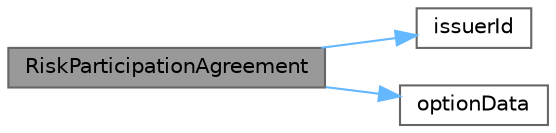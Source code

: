digraph "RiskParticipationAgreement"
{
 // INTERACTIVE_SVG=YES
 // LATEX_PDF_SIZE
  bgcolor="transparent";
  edge [fontname=Helvetica,fontsize=10,labelfontname=Helvetica,labelfontsize=10];
  node [fontname=Helvetica,fontsize=10,shape=box,height=0.2,width=0.4];
  rankdir="LR";
  Node1 [label="RiskParticipationAgreement",height=0.2,width=0.4,color="gray40", fillcolor="grey60", style="filled", fontcolor="black",tooltip="Leg-based constructur, i.e. with Swap underyling."];
  Node1 -> Node2 [color="steelblue1",style="solid"];
  Node2 [label="issuerId",height=0.2,width=0.4,color="grey40", fillcolor="white", style="filled",URL="$classore_1_1data_1_1_risk_participation_agreement.html#a248dfa3378b623cedbec5a2692f8b21f",tooltip=" "];
  Node1 -> Node3 [color="steelblue1",style="solid"];
  Node3 [label="optionData",height=0.2,width=0.4,color="grey40", fillcolor="white", style="filled",URL="$classore_1_1data_1_1_risk_participation_agreement.html#a100e11e2eb3298b4a80b5010914bcd73",tooltip=" "];
}
